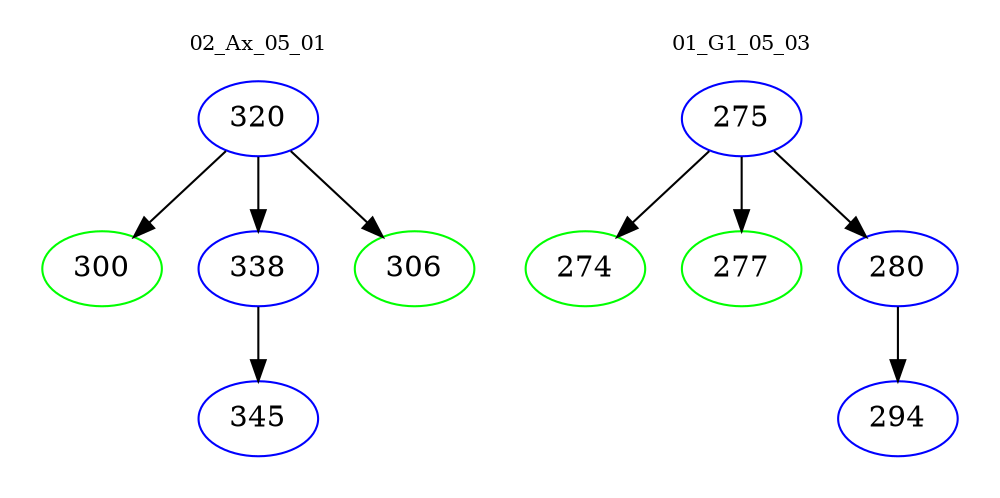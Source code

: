 digraph{
subgraph cluster_0 {
color = white
label = "02_Ax_05_01";
fontsize=10;
T0_320 [label="320", color="blue"]
T0_320 -> T0_300 [color="black"]
T0_300 [label="300", color="green"]
T0_320 -> T0_338 [color="black"]
T0_338 [label="338", color="blue"]
T0_338 -> T0_345 [color="black"]
T0_345 [label="345", color="blue"]
T0_320 -> T0_306 [color="black"]
T0_306 [label="306", color="green"]
}
subgraph cluster_1 {
color = white
label = "01_G1_05_03";
fontsize=10;
T1_275 [label="275", color="blue"]
T1_275 -> T1_274 [color="black"]
T1_274 [label="274", color="green"]
T1_275 -> T1_277 [color="black"]
T1_277 [label="277", color="green"]
T1_275 -> T1_280 [color="black"]
T1_280 [label="280", color="blue"]
T1_280 -> T1_294 [color="black"]
T1_294 [label="294", color="blue"]
}
}
